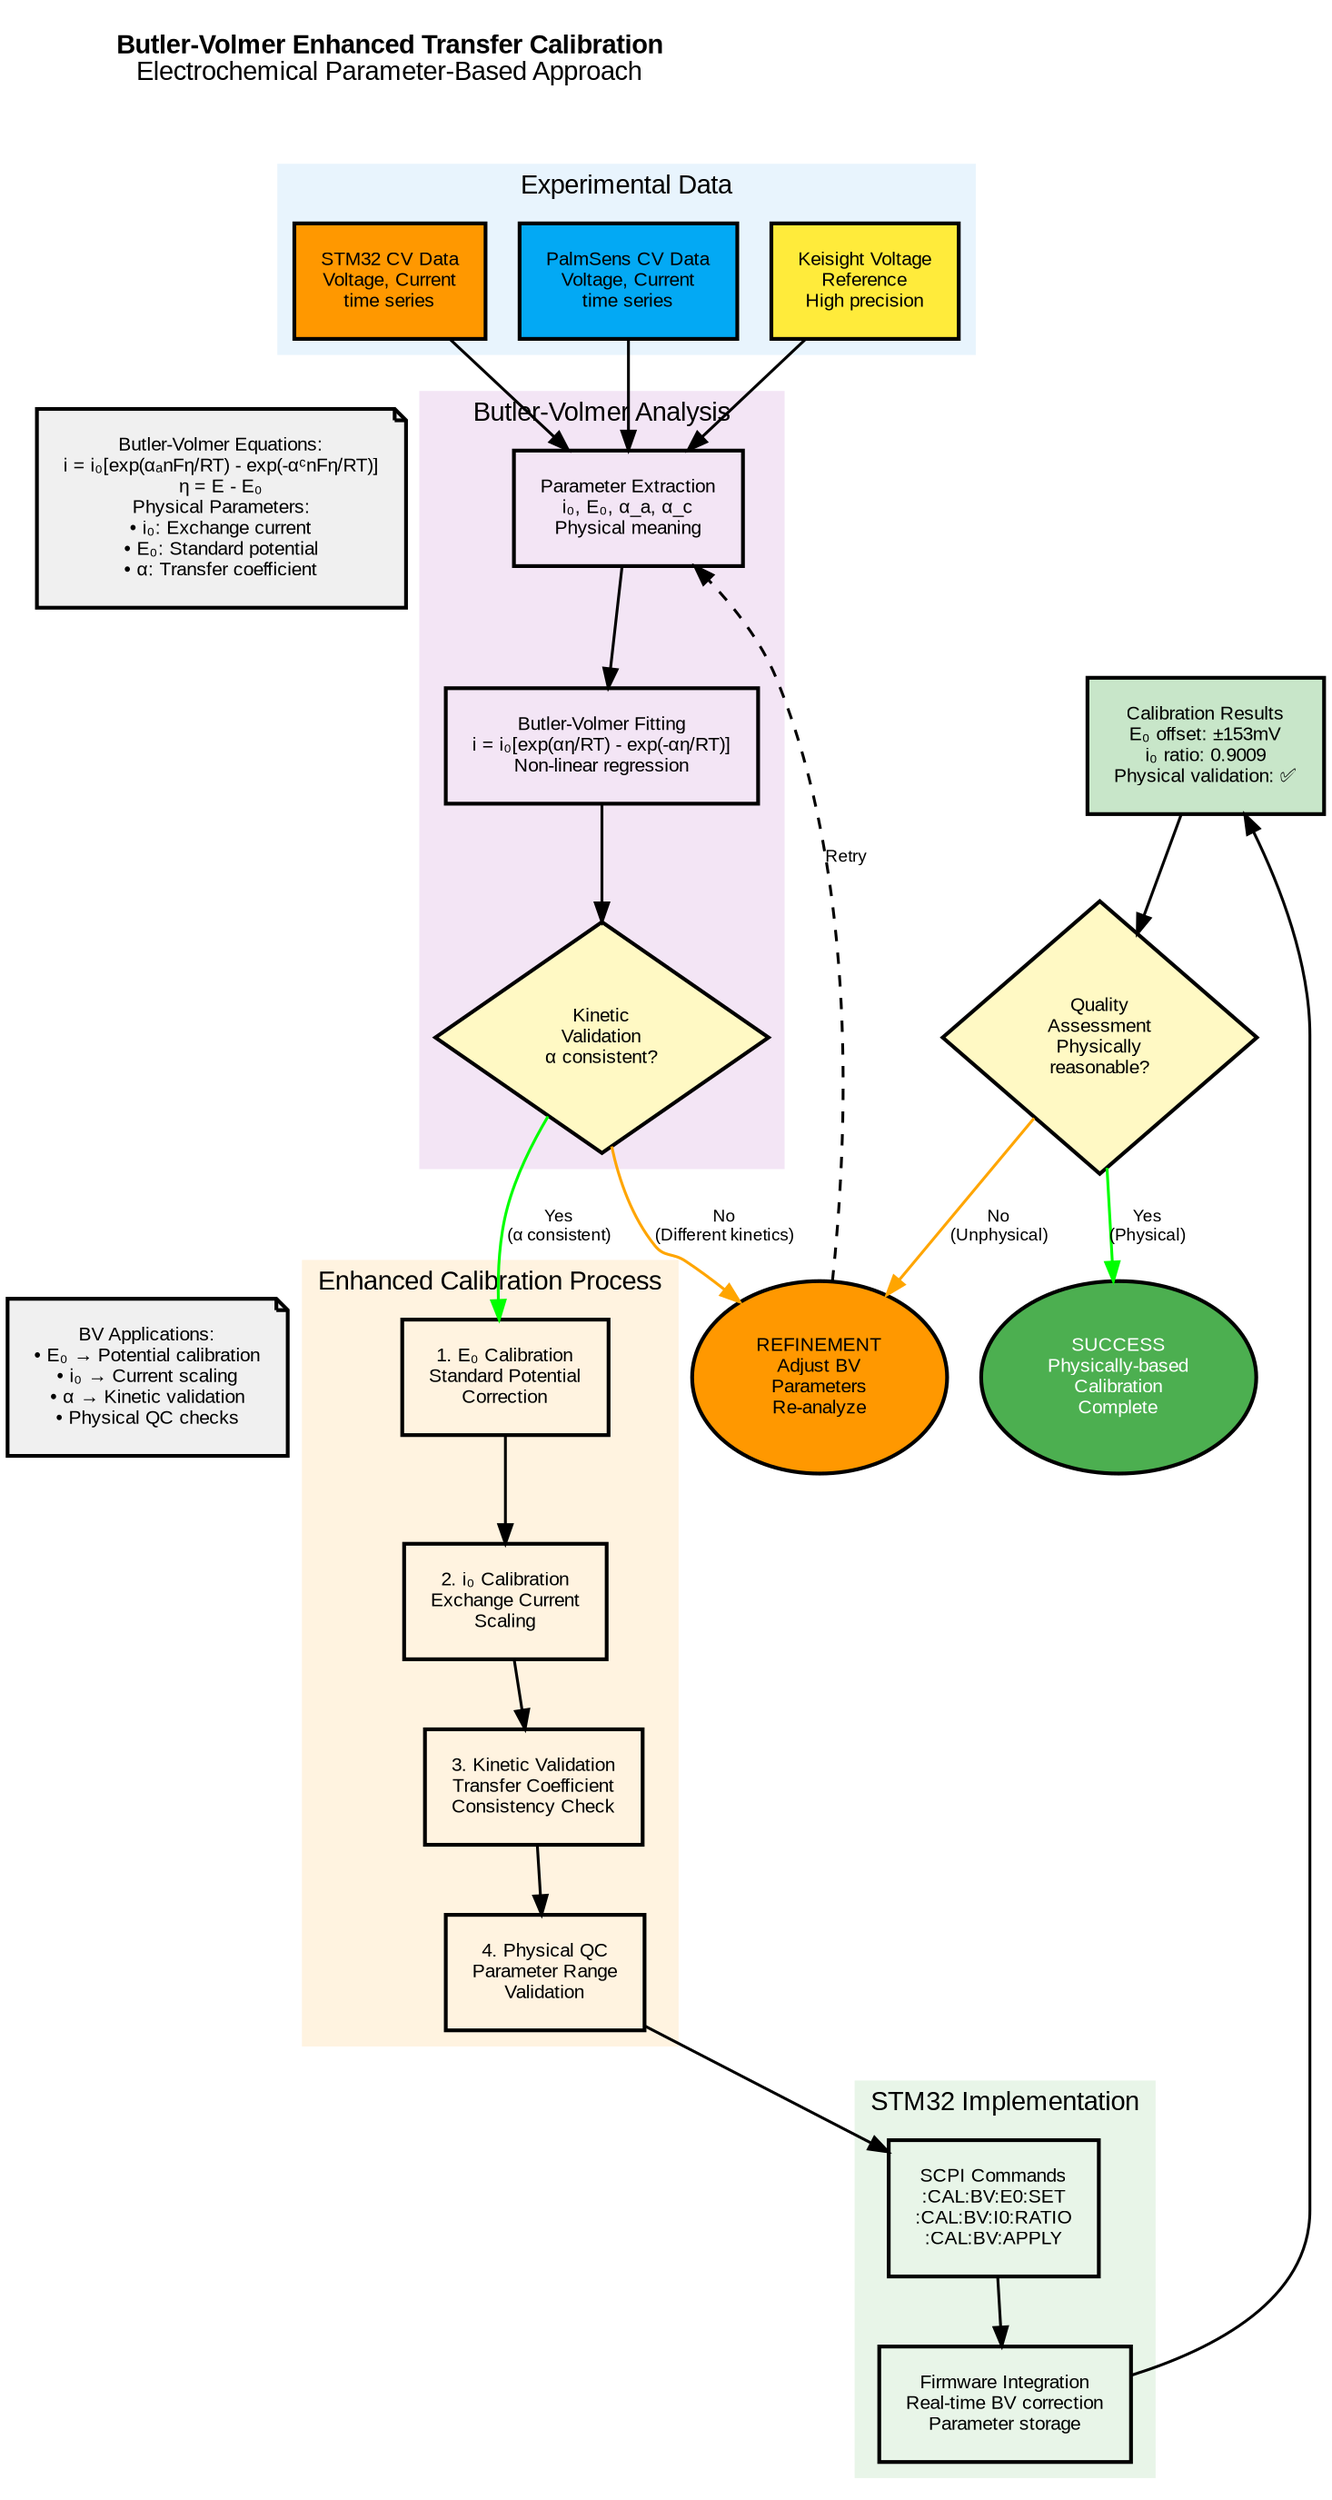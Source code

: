 digraph ButlerVolmerEnhancedCalibration {
    rankdir=TB;
    bgcolor="white";
    fontname="Arial";
    
    // Node styles
    node [
        fontname="Arial",
        fontsize=10,
        penwidth=2,
        margin=0.2
    ];
    
    // Edge styles
    edge [
        fontname="Arial",
        fontsize=9,
        penwidth=1.5
    ];
    
    // Title
    title [shape=none, label=<<B>Butler-Volmer Enhanced Transfer Calibration</B><BR/>Electrochemical Parameter-Based Approach>, fontsize=14];
    
    // Input data
    subgraph cluster_data {
        label="Experimental Data";
        style=filled;
        color="#e8f4fd";
        fillcolor="#e8f4fd";
        
        cv_stm32 [shape=box, label="STM32 CV Data\nVoltage, Current\ntime series", fillcolor="#ff9800", style=filled];
        cv_palmsens [shape=box, label="PalmSens CV Data\nVoltage, Current\ntime series", fillcolor="#03a9f4", style=filled];
        cv_keisight [shape=box, label="Keisight Voltage\nReference\nHigh precision", fillcolor="#ffeb3b", style=filled];
    }
    
    // Butler-Volmer Analysis
    subgraph cluster_bv_analysis {
        label="Butler-Volmer Analysis";
        style=filled;
        color="#f3e5f5";
        fillcolor="#f3e5f5";
        
        bv_extract [shape=box, label="Parameter Extraction\ni₀, E₀, α_a, α_c\nPhysical meaning"];
        bv_fit [shape=box, label="Butler-Volmer Fitting\ni = i₀[exp(αη/RT) - exp(-αη/RT)]\nNon-linear regression"];
        bv_validate [shape=diamond, label="Kinetic\nValidation\nα consistent?", fillcolor="#fff9c4", style=filled];
    }
    
    // Calibration Steps
    subgraph cluster_calibration {
        label="Enhanced Calibration Process";
        style=filled;
        color="#fff3e0";
        fillcolor="#fff3e0";
        
        step1 [shape=box, label="1. E₀ Calibration\nStandard Potential\nCorrection"];
        step2 [shape=box, label="2. i₀ Calibration\nExchange Current\nScaling"];
        step3 [shape=box, label="3. Kinetic Validation\nTransfer Coefficient\nConsistency Check"];
        step4 [shape=box, label="4. Physical QC\nParameter Range\nValidation"];
    }
    
    // Implementation
    subgraph cluster_implementation {
        label="STM32 Implementation";
        style=filled;
        color="#e8f5e8";
        fillcolor="#e8f5e8";
        
        scpi_bv [shape=box, label="SCPI Commands\n:CAL:BV:E0:SET\n:CAL:BV:I0:RATIO\n:CAL:BV:APPLY"];
        firmware_bv [shape=box, label="Firmware Integration\nReal-time BV correction\nParameter storage"];
    }
    
    // Results and validation
    results [shape=box, label="Calibration Results\nE₀ offset: ±153mV\ni₀ ratio: 0.9009\nPhysical validation: ✅", fillcolor="#c8e6c9", style=filled];
    
    quality_check [shape=diamond, label="Quality\nAssessment\nPhysically\nreasonable?", fillcolor="#fff9c4", style=filled];
    
    success [shape=ellipse, label="SUCCESS\nPhysically-based\nCalibration\nComplete", fillcolor="#4caf50", style=filled, fontcolor="white"];
    
    refinement [shape=ellipse, label="REFINEMENT\nAdjust BV\nParameters\nRe-analyze", fillcolor="#ff9800", style=filled];
    
    // Flow connections
    title -> cv_stm32 [style=invis];
    
    // Data to BV analysis
    cv_stm32 -> bv_extract;
    cv_palmsens -> bv_extract;
    cv_keisight -> bv_extract;
    
    bv_extract -> bv_fit;
    bv_fit -> bv_validate;
    
    // BV analysis to calibration
    bv_validate -> step1 [label="Yes\n(α consistent)", color="green"];
    bv_validate -> refinement [label="No\n(Different kinetics)", color="orange"];
    
    step1 -> step2;
    step2 -> step3;
    step3 -> step4;
    
    // Implementation
    step4 -> scpi_bv;
    scpi_bv -> firmware_bv;
    
    // Results
    firmware_bv -> results;
    results -> quality_check;
    
    quality_check -> success [label="Yes\n(Physical)", color="green"];
    quality_check -> refinement [label="No\n(Unphysical)", color="orange"];
    
    refinement -> bv_extract [label="Retry", style=dashed];
    
    // Annotations
    bv_equations [shape=note, label="Butler-Volmer Equations:\ni = i₀[exp(αₐnFη/RT) - exp(-αᶜnFη/RT)]\nη = E - E₀\nPhysical Parameters:\n• i₀: Exchange current\n• E₀: Standard potential\n• α: Transfer coefficient", fillcolor="#f0f0f0", style=filled];
    
    applications [shape=note, label="BV Applications:\n• E₀ → Potential calibration\n• i₀ → Current scaling\n• α → Kinetic validation\n• Physical QC checks", fillcolor="#f0f0f0", style=filled];
    
    // Layout helpers
    bv_equations -> bv_fit [style=invis];
    applications -> step2 [style=invis];
}
